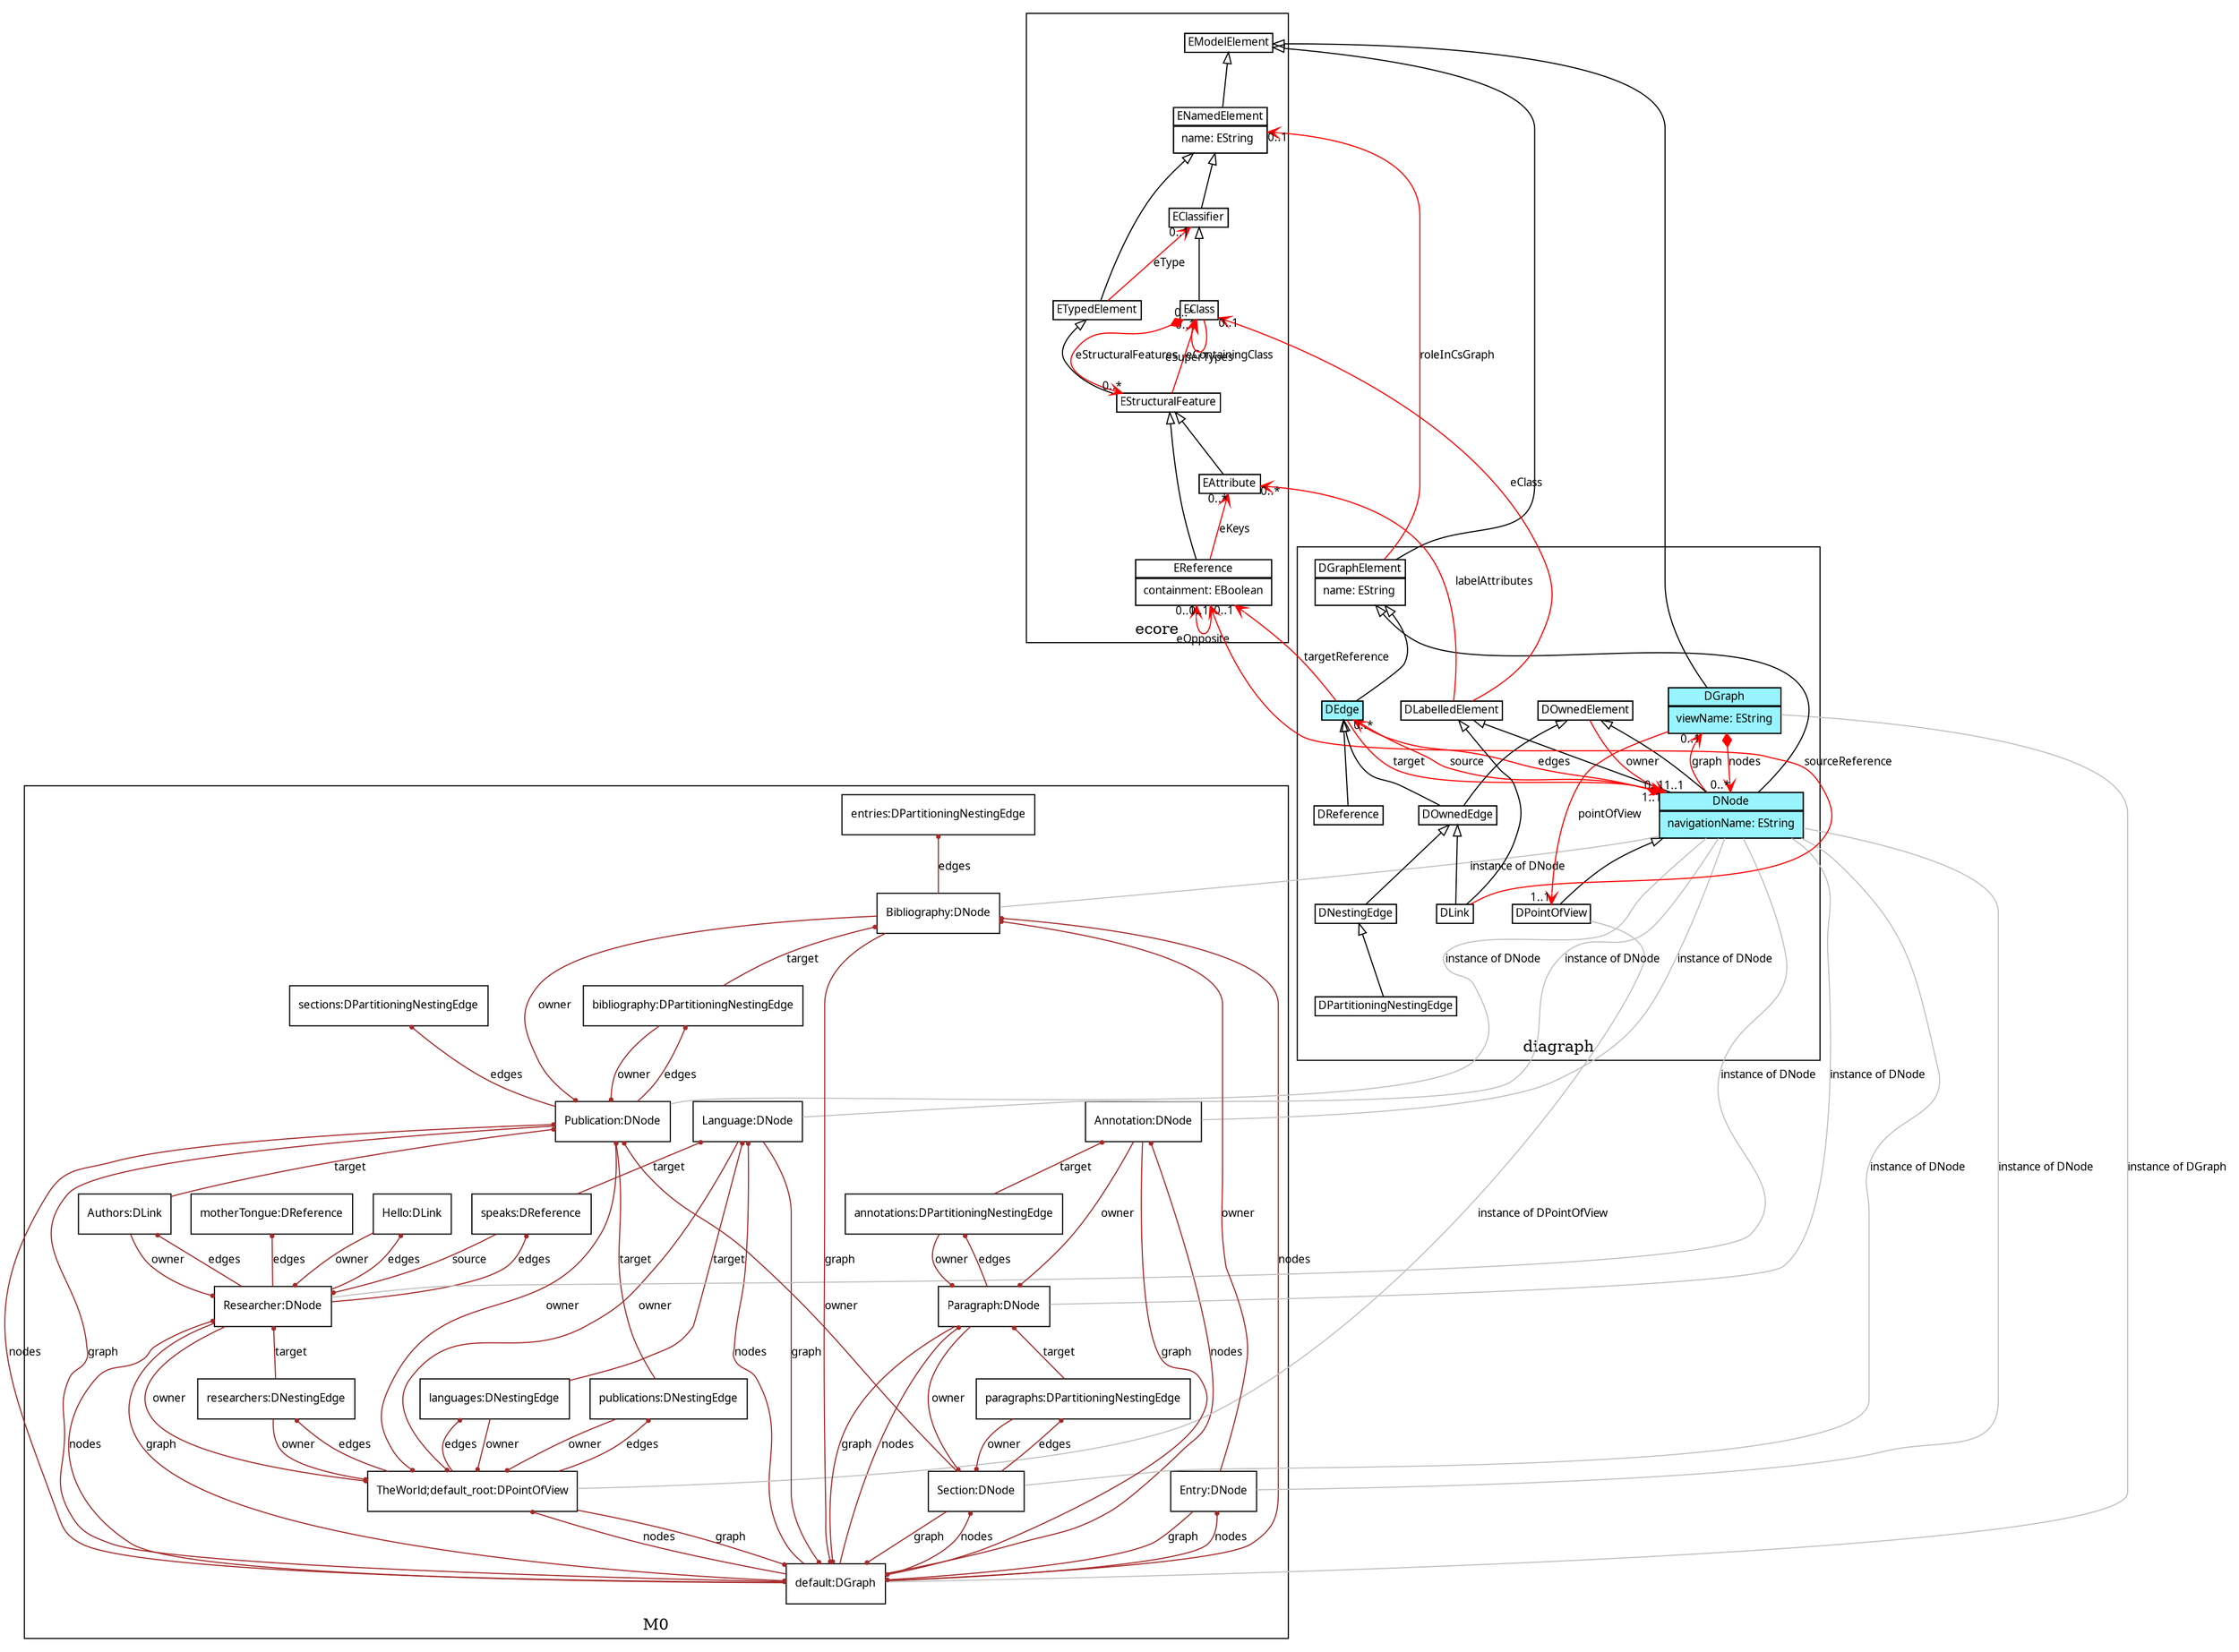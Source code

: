 digraph G { rankdir=BT  overlap = "scale" labelfloat = "true" node [fontname="Verdana", fontsize=10, shape=none] edge [fontname="Verdana", fontsize=10];
subgraph cluster_1 /*start subgraph 3*/{ node [fontname="Verdana",fontsize=10, shape="box" ] label="M0";
id4935697 [  label= "default:DGraph" ]
id7705189 [  label= "TheWorld;default_root:DPointOfView" ]
id31871634 [  label= "languages:DNestingEdge" ]
id3603853 [  label= "researchers:DNestingEdge" ]
id4213679 [  label= "publications:DNestingEdge" ]
id19455142 [  label= "Language:DNode" ]
id5024048 [  label= "Researcher:DNode" ]
id17223460 [  label= "Hello:DLink" ]
id620883 [  label= "Authors:DLink" ]
id33321371 [  label= "speaks:DReference" ]
id8944432 [  label= "motherTongue:DReference" ]
id20023635 [  label= "Publication:DNode" ]
id27469994 [  label= "bibliography:DPartitioningNestingEdge" ]
id12761323 [  label= "sections:DPartitioningNestingEdge" ]
id32931579 [  label= "Bibliography:DNode" ]
id4648746 [  label= "entries:DPartitioningNestingEdge" ]
id10464884 [  label= "Section:DNode" ]
id7832554 [  label= "paragraphs:DPartitioningNestingEdge" ]
id7702079 [  label= "Paragraph:DNode" ]
id15847288 [  label= "annotations:DPartitioningNestingEdge" ]
id15462414 [  label= "Annotation:DNode" ]
id12248553 [  label= "Entry:DNode" ]
}/*end subgraph*/
subgraph cluster_2 /*start subgraph 2*/{ label="ecore";
id23472789[label=<<TABLE  cellspacing="-1" cellpadding="0" border="0" > <!-- top  --> <TR><TD port="pid23472789"><TABLE bgcolor=".0 .0 1.0" cellspacing="-1" border="1" ><TR><TD>EModelElement</TD></TR>
</TABLE>
</TD></TR></TABLE>>];

id24813348[label=<<TABLE  cellspacing="-1" cellpadding="0" border="0" > <!-- top  --> <TR><TD port="pid24813348"><TABLE bgcolor=".0 .0 1.0" cellspacing="-1" border="1" ><TR><TD>ENamedElement</TD></TR>
<TR><TD><TABLE border="0">
<!-- attr 4  --><TR><TD port="pENamedElement_name" align="left">name: EString</TD></TR></TABLE></TD></TR>
</TABLE>
</TD></TR></TABLE>>];

id14220075[label=<<TABLE  cellspacing="-1" cellpadding="0" border="0" > <!-- top  --> <TR><TD port="pid14220075"><TABLE bgcolor=".0 .0 1.0" cellspacing="-1" border="1" ><TR><TD>EClassifier</TD></TR>
</TABLE>
</TD></TR></TABLE>>];

id33228489[label=<<TABLE  cellspacing="-1" cellpadding="0" border="0" > <!-- top  --> <TR><TD port="pid33228489"><TABLE bgcolor=".0 .0 1.0" cellspacing="-1" border="1" ><TR><TD>ETypedElement</TD></TR>
</TABLE>
</TD></TR></TABLE>>];

id7065437[label=<<TABLE  cellspacing="-1" cellpadding="0" border="0" > <!-- top  --> <TR><TD port="pid7065437"><TABLE bgcolor=".0 .0 1.0" cellspacing="-1" border="1" ><TR><TD>EStructuralFeature</TD></TR>
</TABLE>
</TD></TR></TABLE>>];

id15746892[label=<<TABLE  cellspacing="-1" cellpadding="0" border="0" > <!-- top  --> <TR><TD port="pid15746892"><TABLE bgcolor=".0 .0 1.0" cellspacing="-1" border="1" ><TR><TD>EClass</TD></TR>
</TABLE>
</TD></TR></TABLE>>];

id12450318[label=<<TABLE  cellspacing="-1" cellpadding="0" border="0" > <!-- top  --> <TR><TD port="pid12450318"><TABLE bgcolor=".0 .0 1.0" cellspacing="-1" border="1" ><TR><TD>EAttribute</TD></TR>
</TABLE>
</TD></TR></TABLE>>];

id22375148[label=<<TABLE  cellspacing="-1" cellpadding="0" border="0" > <!-- top  --> <TR><TD port="pid22375148"><TABLE bgcolor=".0 .0 1.0" cellspacing="-1" border="1" ><TR><TD>EReference</TD></TR>
<TR><TD><TABLE border="0">
<!-- attr 4  --><TR><TD port="pEReference_containment" align="left">containment: EBoolean</TD></TR></TABLE></TD></TR>
</TABLE>
</TD></TR></TABLE>>];

}/*end subgraph*/
subgraph cluster_26800268 /*start subgraph 1*/{ 
label="diagraph";
id4768574[label=<<TABLE  cellspacing="-1" cellpadding="0" border="0" > <!-- top  --> <TR><TD port="pid4768574"><TABLE bgcolor=".0 .0 1.0" cellspacing="-1" border="1" ><TR><TD>DPointOfView</TD></TR>
</TABLE>
</TD></TR></TABLE>>];

id28428664[label=<<TABLE  cellspacing="-1" cellpadding="0" border="0" > <!-- top  --> <TR><TD port="pid28428664"><TABLE bgcolor="cadetblue1" cellspacing="-1" border="1" ><TR><TD>DGraph</TD></TR>
<TR><TD><TABLE border="0">
<!-- attr 4  --><TR><TD port="pDGraph_layerName" align="left">viewName: EString</TD></TR></TABLE></TD></TR>
</TABLE>
</TD></TR></TABLE>>];

id4027479[label=<<TABLE  cellspacing="-1" cellpadding="0" border="0" > <!-- top  --> <TR><TD port="pid4027479"><TABLE bgcolor="cadetblue1" cellspacing="-1" border="1" ><TR><TD>DNode</TD></TR>
<TR><TD><TABLE border="0">
<!-- attr 4  --><TR><TD port="pDNode_navigationName" align="left">navigationName: EString</TD></TR></TABLE></TD></TR>
</TABLE>
</TD></TR></TABLE>>];

id17447266[label=<<TABLE  cellspacing="-1" cellpadding="0" border="0" > <!-- top  --> <TR><TD port="pid17447266"><TABLE bgcolor=".0 .0 1.0" cellspacing="-1" border="1" ><TR><TD>DGraphElement</TD></TR>
<TR><TD><TABLE border="0">
<!-- attr 4  --><TR><TD port="pDGraphElement_name" align="left">name: EString</TD></TR></TABLE></TD></TR>
</TABLE>
</TD></TR></TABLE>>];

id10554704[label=<<TABLE  cellspacing="-1" cellpadding="0" border="0" > <!-- top  --> <TR><TD port="pid10554704"><TABLE bgcolor=".0 .0 1.0" cellspacing="-1" border="1" ><TR><TD>DLabelledElement</TD></TR>
</TABLE>
</TD></TR></TABLE>>];

id24197364[label=<<TABLE  cellspacing="-1" cellpadding="0" border="0" > <!-- top  --> <TR><TD port="pid24197364"><TABLE bgcolor=".0 .0 1.0" cellspacing="-1" border="1" ><TR><TD>DOwnedElement</TD></TR>
</TABLE>
</TD></TR></TABLE>>];

id18693853[label=<<TABLE  cellspacing="-1" cellpadding="0" border="0" > <!-- top  --> <TR><TD port="pid18693853"><TABLE bgcolor="cadetblue1" cellspacing="-1" border="1" ><TR><TD>DEdge</TD></TR>
</TABLE>
</TD></TR></TABLE>>];

id5393177[label=<<TABLE  cellspacing="-1" cellpadding="0" border="0" > <!-- top  --> <TR><TD port="pid5393177"><TABLE bgcolor=".0 .0 1.0" cellspacing="-1" border="1" ><TR><TD>DLink</TD></TR>
</TABLE>
</TD></TR></TABLE>>];

id12611877[label=<<TABLE  cellspacing="-1" cellpadding="0" border="0" > <!-- top  --> <TR><TD port="pid12611877"><TABLE bgcolor=".0 .0 1.0" cellspacing="-1" border="1" ><TR><TD>DOwnedEdge</TD></TR>
</TABLE>
</TD></TR></TABLE>>];

id4470681[label=<<TABLE  cellspacing="-1" cellpadding="0" border="0" > <!-- top  --> <TR><TD port="pid4470681"><TABLE bgcolor=".0 .0 1.0" cellspacing="-1" border="1" ><TR><TD>DReference</TD></TR>
</TABLE>
</TD></TR></TABLE>>];

id10371282[label=<<TABLE  cellspacing="-1" cellpadding="0" border="0" > <!-- top  --> <TR><TD port="pid10371282"><TABLE bgcolor=".0 .0 1.0" cellspacing="-1" border="1" ><TR><TD>DNestingEdge</TD></TR>
</TABLE>
</TD></TR></TABLE>>];

id19008539[label=<<TABLE  cellspacing="-1" cellpadding="0" border="0" > <!-- top  --> <TR><TD port="pid19008539"><TABLE bgcolor=".0 .0 1.0" cellspacing="-1" border="1" ><TR><TD>DPartitioningNestingEdge</TD></TR>
</TABLE>
</TD></TR></TABLE>>];

}/*end subgraph*/
/*ecoreEdges*/

id4027479:pid4027479 -> id18693853:pid18693853 [color=red,dir=both,arrowtail=diamond,arrowhead=vee,headlabel="0..*",label="edges"];
id4768574:pid4768574 -> id4027479:pid4027479 [color="black", arrowhead=empty ];
id28428664:pid28428664 -> id4027479:pid4027479 [color=red,dir=both,arrowtail=diamond,arrowhead=vee,headlabel="0..*",label="nodes"];
id28428664:pid28428664 -> id4768574:pid4768574 [color=red,arrowhead=vee,headlabel="1..1",label="pointOfView"];
id28428664:pid28428664 -> id23472789:pid23472789 [color="black", arrowhead=empty ];
id4027479:pid4027479 -> id28428664:pid28428664 [color=red,arrowhead=vee,headlabel="0..1",label="graph"];
id24813348:pid24813348 -> id23472789:pid23472789 [color="black", arrowhead=empty ];
id17447266:pid17447266 -> id24813348:pid24813348 [color=red,arrowhead=vee,headlabel="0..1",label="roleInCsGraph"];
id17447266:pid17447266 -> id23472789:pid23472789 [color="black", arrowhead=empty ];
id4027479:pid4027479 -> id17447266:pid17447266 [color="black", arrowhead=empty ];
id15746892:pid15746892 -> id15746892:pid15746892 [color=red,arrowhead=vee,headlabel="0..*",label="eSuperTypes"];
id14220075:pid14220075 -> id24813348:pid24813348 [color="black", arrowhead=empty ];
id33228489:pid33228489 -> id14220075:pid14220075 [color=red,arrowhead=vee,headlabel="0..1",label="eType"];
id33228489:pid33228489 -> id24813348:pid24813348 [color="black", arrowhead=empty ];
id7065437:pid7065437 -> id15746892:pid15746892 [color=red,arrowhead=vee,headlabel="0..1",label="eContainingClass"];
id7065437:pid7065437 -> id33228489:pid33228489 [color="black", arrowhead=empty ];
id15746892:pid15746892 -> id7065437:pid7065437 [color=red,dir=both,arrowtail=diamond,arrowhead=vee,headlabel="0..*",label="eStructuralFeatures"];
id15746892:pid15746892 -> id14220075:pid14220075 [color="black", arrowhead=empty ];
id10554704:pid10554704 -> id15746892:pid15746892 [color=red,arrowhead=vee,headlabel="0..1",label="eClass"];
id12450318:pid12450318 -> id7065437:pid7065437 [color="black", arrowhead=empty ];
id10554704:pid10554704 -> id12450318:pid12450318 [color=red,arrowhead=vee,headlabel="0..*",label="labelAttributes"];
id4027479:pid4027479 -> id10554704:pid10554704 [color="black", arrowhead=empty ];
id24197364:pid24197364 -> id4027479:pid4027479 [color=red,arrowhead=vee,headlabel="0..1",label="owner"];
id4027479:pid4027479 -> id24197364:pid24197364 [color="black", arrowhead=empty ];
id18693853:pid18693853 -> id4027479:pid4027479 [color=red,arrowhead=vee,headlabel="1..1",label="target"];
id18693853:pid18693853 -> id4027479:pid4027479 [color=red,arrowhead=vee,headlabel="1..1",label="source"];
id22375148:pid22375148 -> id22375148:pid22375148 [color=red,arrowhead=vee,headlabel="0..1",label="eOpposite"];
id22375148:pid22375148 -> id12450318:pid12450318 [color=red,arrowhead=vee,headlabel="0..*",label="eKeys"];
id22375148:pid22375148 -> id7065437:pid7065437 [color="black", arrowhead=empty ];
id18693853:pid18693853 -> id22375148:pid22375148 [color=red,arrowhead=vee,headlabel="0..1",label="targetReference"];
id18693853:pid18693853 -> id17447266:pid17447266 [color="black", arrowhead=empty ];
id5393177:pid5393177 -> id22375148:pid22375148 [color=red,arrowhead=vee,headlabel="0..1",label="sourceReference"];
id12611877:pid12611877 -> id24197364:pid24197364 [color="black", arrowhead=empty ];
id12611877:pid12611877 -> id18693853:pid18693853 [color="black", arrowhead=empty ];
id5393177:pid5393177 -> id12611877:pid12611877 [color="black", arrowhead=empty ];
id5393177:pid5393177 -> id10554704:pid10554704 [color="black", arrowhead=empty ];
id4470681:pid4470681 -> id18693853:pid18693853 [color="black", arrowhead=empty ];
id10371282:pid10371282 -> id12611877:pid12611877 [color="black", arrowhead=empty ];
id19008539:pid19008539 -> id10371282:pid10371282 [color="black", arrowhead=empty ];
/*m0edges*/

id4935697 -> id7705189 [color=brown,arrowhead=dot,arrowsize=0.4 ,label="nodes"];
id7705189 -> id31871634 [color=brown,arrowhead=dot,arrowsize=0.4 ,label="edges"];
id31871634 -> id7705189 [color=brown,arrowhead=dot,arrowsize=0.4 ,label="owner"];
id7705189 -> id3603853 [color=brown,arrowhead=dot,arrowsize=0.4 ,label="edges"];
id3603853 -> id7705189 [color=brown,arrowhead=dot,arrowsize=0.4 ,label="owner"];
id7705189 -> id4213679 [color=brown,arrowhead=dot,arrowsize=0.4 ,label="edges"];
id4213679 -> id7705189 [color=brown,arrowhead=dot,arrowsize=0.4 ,label="owner"];
id7705189 -> id4935697 [color=brown,arrowhead=dot,arrowsize=0.4 ,label="graph"];
id4935697 -> id19455142 [color=brown,arrowhead=dot,arrowsize=0.4 ,label="nodes"];
id19455142 -> id7705189 [color=brown,arrowhead=dot,arrowsize=0.4 ,label="owner"];
id19455142 -> id4935697 [color=brown,arrowhead=dot,arrowsize=0.4 ,label="graph"];
id4935697 -> id5024048 [color=brown,arrowhead=dot,arrowsize=0.4 ,label="nodes"];
id5024048 -> id7705189 [color=brown,arrowhead=dot,arrowsize=0.4 ,label="owner"];
id5024048 -> id17223460 [color=brown,arrowhead=dot,arrowsize=0.4 ,label="edges"];
id17223460 -> id5024048 [color=brown,arrowhead=dot,arrowsize=0.4 ,label="owner"];
id5024048 -> id620883 [color=brown,arrowhead=dot,arrowsize=0.4 ,label="edges"];
id620883 -> id5024048 [color=brown,arrowhead=dot,arrowsize=0.4 ,label="owner"];
id5024048 -> id33321371 [color=brown,arrowhead=dot,arrowsize=0.4 ,label="edges"];
id33321371 -> id19455142 [color=brown,arrowhead=dot,arrowsize=0.4 ,label="target"];
id33321371 -> id5024048 [color=brown,arrowhead=dot,arrowsize=0.4 ,label="source"];
id5024048 -> id8944432 [color=brown,arrowhead=dot,arrowsize=0.4 ,label="edges"];
id5024048 -> id4935697 [color=brown,arrowhead=dot,arrowsize=0.4 ,label="graph"];
id620883 -> id20023635 [color=brown,arrowhead=dot,arrowsize=0.4 ,label="target"];
id20023635 -> id7705189 [color=brown,arrowhead=dot,arrowsize=0.4 ,label="owner"];
id20023635 -> id27469994 [color=brown,arrowhead=dot,arrowsize=0.4 ,label="edges"];
id27469994 -> id20023635 [color=brown,arrowhead=dot,arrowsize=0.4 ,label="owner"];
id20023635 -> id12761323 [color=brown,arrowhead=dot,arrowsize=0.4 ,label="edges"];
id20023635 -> id4935697 [color=brown,arrowhead=dot,arrowsize=0.4 ,label="graph"];
id27469994 -> id32931579 [color=brown,arrowhead=dot,arrowsize=0.4 ,label="target"];
id32931579 -> id20023635 [color=brown,arrowhead=dot,arrowsize=0.4 ,label="owner"];
id32931579 -> id4648746 [color=brown,arrowhead=dot,arrowsize=0.4 ,label="edges"];
id32931579 -> id4935697 [color=brown,arrowhead=dot,arrowsize=0.4 ,label="graph"];
id4935697 -> id20023635 [color=brown,arrowhead=dot,arrowsize=0.4 ,label="nodes"];
id4935697 -> id10464884 [color=brown,arrowhead=dot,arrowsize=0.4 ,label="nodes"];
id10464884 -> id20023635 [color=brown,arrowhead=dot,arrowsize=0.4 ,label="owner"];
id10464884 -> id7832554 [color=brown,arrowhead=dot,arrowsize=0.4 ,label="edges"];
id7832554 -> id10464884 [color=brown,arrowhead=dot,arrowsize=0.4 ,label="owner"];
id10464884 -> id4935697 [color=brown,arrowhead=dot,arrowsize=0.4 ,label="graph"];
id4935697 -> id7702079 [color=brown,arrowhead=dot,arrowsize=0.4 ,label="nodes"];
id7702079 -> id10464884 [color=brown,arrowhead=dot,arrowsize=0.4 ,label="owner"];
id7702079 -> id15847288 [color=brown,arrowhead=dot,arrowsize=0.4 ,label="edges"];
id15847288 -> id7702079 [color=brown,arrowhead=dot,arrowsize=0.4 ,label="owner"];
id7702079 -> id4935697 [color=brown,arrowhead=dot,arrowsize=0.4 ,label="graph"];
id15847288 -> id15462414 [color=brown,arrowhead=dot,arrowsize=0.4 ,label="target"];
id15462414 -> id7702079 [color=brown,arrowhead=dot,arrowsize=0.4 ,label="owner"];
id15462414 -> id4935697 [color=brown,arrowhead=dot,arrowsize=0.4 ,label="graph"];
id4935697 -> id15462414 [color=brown,arrowhead=dot,arrowsize=0.4 ,label="nodes"];
id4935697 -> id32931579 [color=brown,arrowhead=dot,arrowsize=0.4 ,label="nodes"];
id4935697 -> id12248553 [color=brown,arrowhead=dot,arrowsize=0.4 ,label="nodes"];
id12248553 -> id32931579 [color=brown,arrowhead=dot,arrowsize=0.4 ,label="owner"];
id12248553 -> id4935697 [color=brown,arrowhead=dot,arrowsize=0.4 ,label="graph"];
id7832554 -> id7702079 [color=brown,arrowhead=dot,arrowsize=0.4 ,label="target"];
id4213679 -> id20023635 [color=brown,arrowhead=dot,arrowsize=0.4 ,label="target"];
id3603853 -> id5024048 [color=brown,arrowhead=dot,arrowsize=0.4 ,label="target"];
id31871634 -> id19455142 [color=brown,arrowhead=dot,arrowsize=0.4 ,label="target"];
/*edges*/

id15462414 -> id4027479:pid4027479  [color=gray,arrowhead=none ,label="instance of DNode   "];
id10464884 -> id4027479:pid4027479  [color=gray,arrowhead=none ,label="instance of DNode   "];
id7705189 -> id4768574:pid4768574  [color=gray,arrowhead=none ,label="instance of DPointOfView   "];
id4935697 -> id28428664:pid28428664  [color=gray,arrowhead=none ,label="instance of DGraph   "];
id19455142 -> id4027479:pid4027479  [color=gray,arrowhead=none ,label="instance of DNode   "];
id20023635 -> id4027479:pid4027479  [color=gray,arrowhead=none ,label="instance of DNode   "];
id32931579 -> id4027479:pid4027479  [color=gray,arrowhead=none ,label="instance of DNode   "];
id12248553 -> id4027479:pid4027479  [color=gray,arrowhead=none ,label="instance of DNode   "];
id7702079 -> id4027479:pid4027479  [color=gray,arrowhead=none ,label="instance of DNode   "];
id5024048 -> id4027479:pid4027479  [color=gray,arrowhead=none ,label="instance of DNode   "];
}/*end graph*/

